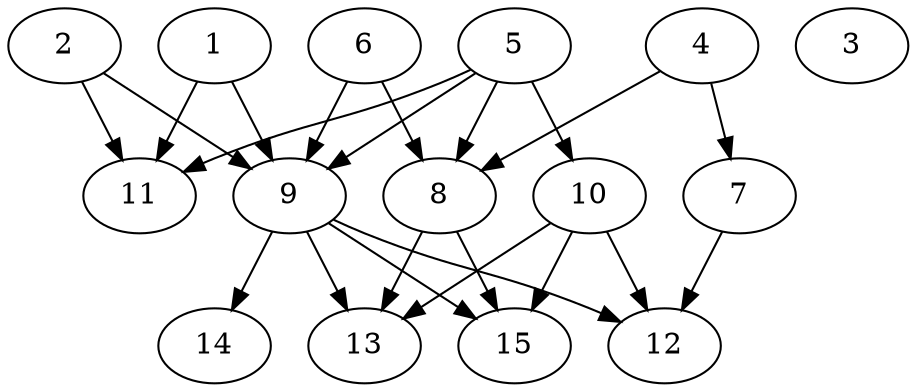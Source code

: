 // DAG automatically generated by daggen at Thu Oct  3 13:59:26 2019
// ./daggen --dot -n 15 --ccr 0.4 --fat 0.7 --regular 0.7 --density 0.7 --mindata 5242880 --maxdata 52428800 
digraph G {
  1 [size="67873280", alpha="0.12", expect_size="27149312"] 
  1 -> 9 [size ="27149312"]
  1 -> 11 [size ="27149312"]
  2 [size="86732800", alpha="0.11", expect_size="34693120"] 
  2 -> 9 [size ="34693120"]
  2 -> 11 [size ="34693120"]
  3 [size="129364480", alpha="0.13", expect_size="51745792"] 
  4 [size="52500480", alpha="0.19", expect_size="21000192"] 
  4 -> 7 [size ="21000192"]
  4 -> 8 [size ="21000192"]
  5 [size="41433600", alpha="0.08", expect_size="16573440"] 
  5 -> 8 [size ="16573440"]
  5 -> 9 [size ="16573440"]
  5 -> 10 [size ="16573440"]
  5 -> 11 [size ="16573440"]
  6 [size="14036480", alpha="0.13", expect_size="5614592"] 
  6 -> 8 [size ="5614592"]
  6 -> 9 [size ="5614592"]
  7 [size="71720960", alpha="0.12", expect_size="28688384"] 
  7 -> 12 [size ="28688384"]
  8 [size="20354560", alpha="0.10", expect_size="8141824"] 
  8 -> 13 [size ="8141824"]
  8 -> 15 [size ="8141824"]
  9 [size="111616000", alpha="0.09", expect_size="44646400"] 
  9 -> 12 [size ="44646400"]
  9 -> 13 [size ="44646400"]
  9 -> 14 [size ="44646400"]
  9 -> 15 [size ="44646400"]
  10 [size="62643200", alpha="0.16", expect_size="25057280"] 
  10 -> 12 [size ="25057280"]
  10 -> 13 [size ="25057280"]
  10 -> 15 [size ="25057280"]
  11 [size="109381120", alpha="0.12", expect_size="43752448"] 
  12 [size="62364160", alpha="0.05", expect_size="24945664"] 
  13 [size="130170880", alpha="0.14", expect_size="52068352"] 
  14 [size="86704640", alpha="0.04", expect_size="34681856"] 
  15 [size="78346240", alpha="0.10", expect_size="31338496"] 
}
